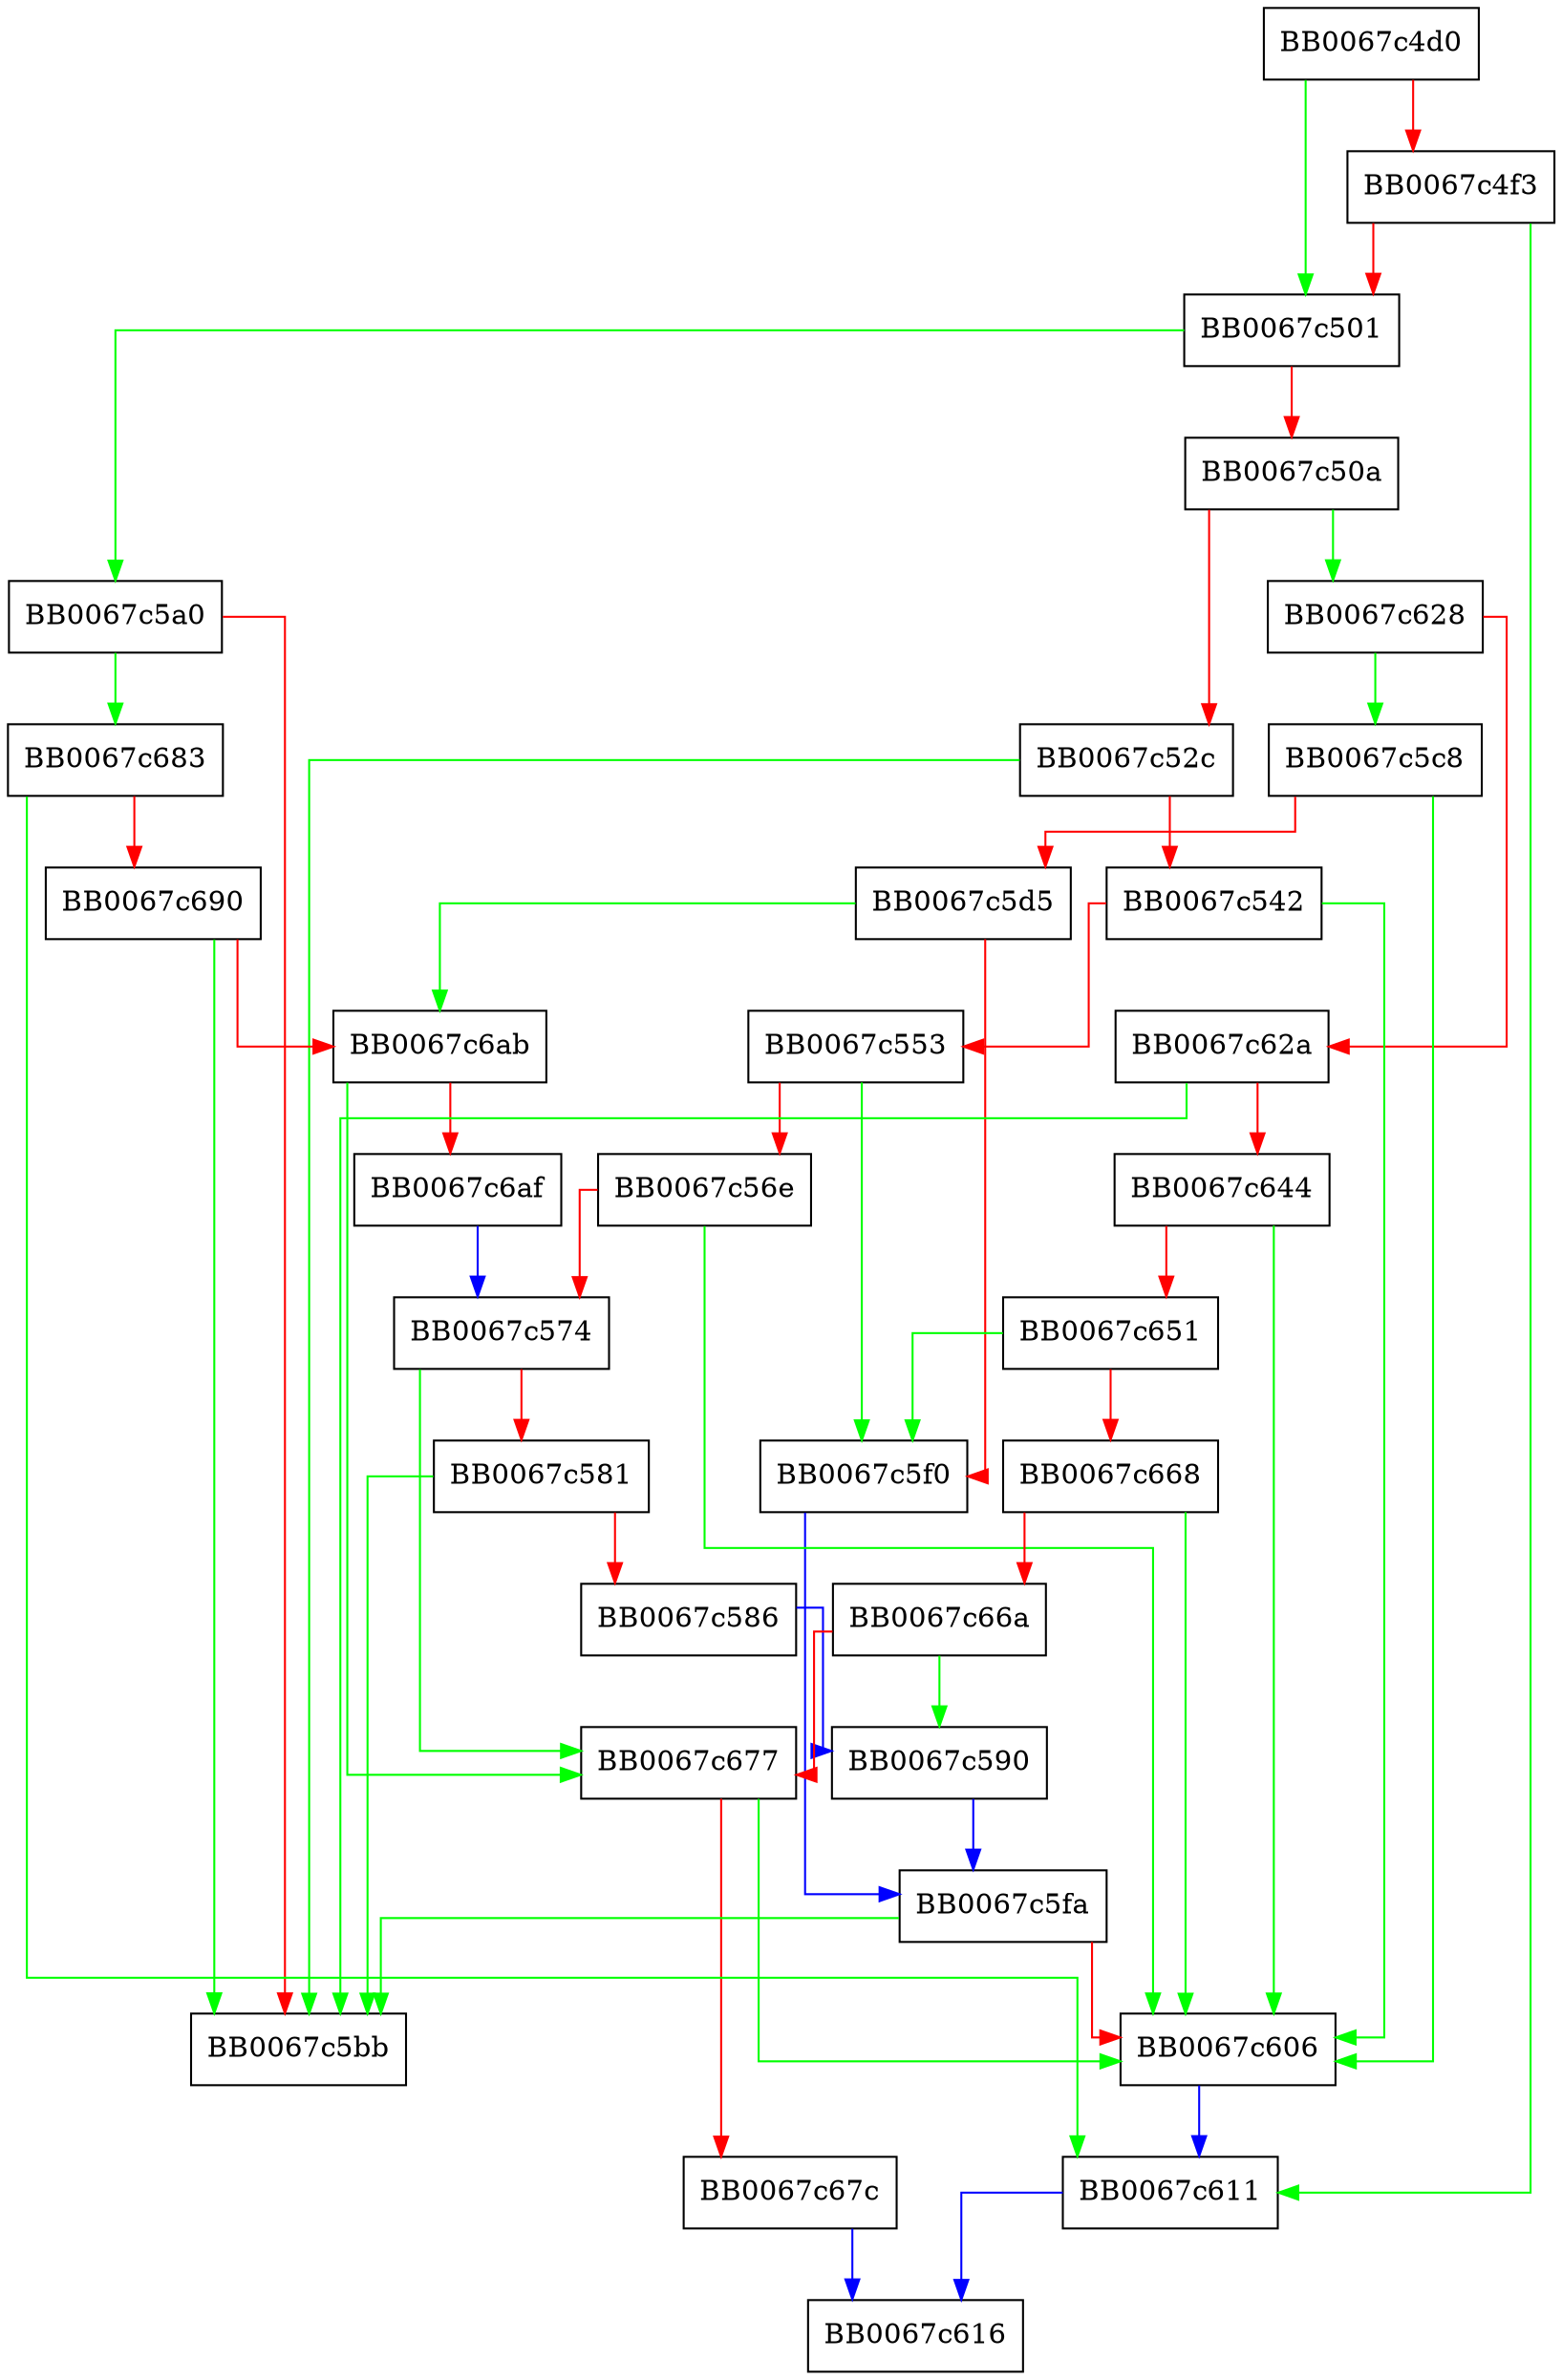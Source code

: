 digraph check_crl_time {
  node [shape="box"];
  graph [splines=ortho];
  BB0067c4d0 -> BB0067c501 [color="green"];
  BB0067c4d0 -> BB0067c4f3 [color="red"];
  BB0067c4f3 -> BB0067c611 [color="green"];
  BB0067c4f3 -> BB0067c501 [color="red"];
  BB0067c501 -> BB0067c5a0 [color="green"];
  BB0067c501 -> BB0067c50a [color="red"];
  BB0067c50a -> BB0067c628 [color="green"];
  BB0067c50a -> BB0067c52c [color="red"];
  BB0067c52c -> BB0067c5bb [color="green"];
  BB0067c52c -> BB0067c542 [color="red"];
  BB0067c542 -> BB0067c606 [color="green"];
  BB0067c542 -> BB0067c553 [color="red"];
  BB0067c553 -> BB0067c5f0 [color="green"];
  BB0067c553 -> BB0067c56e [color="red"];
  BB0067c56e -> BB0067c606 [color="green"];
  BB0067c56e -> BB0067c574 [color="red"];
  BB0067c574 -> BB0067c677 [color="green"];
  BB0067c574 -> BB0067c581 [color="red"];
  BB0067c581 -> BB0067c5bb [color="green"];
  BB0067c581 -> BB0067c586 [color="red"];
  BB0067c586 -> BB0067c590 [color="blue"];
  BB0067c590 -> BB0067c5fa [color="blue"];
  BB0067c5a0 -> BB0067c683 [color="green"];
  BB0067c5a0 -> BB0067c5bb [color="red"];
  BB0067c5c8 -> BB0067c606 [color="green"];
  BB0067c5c8 -> BB0067c5d5 [color="red"];
  BB0067c5d5 -> BB0067c6ab [color="green"];
  BB0067c5d5 -> BB0067c5f0 [color="red"];
  BB0067c5f0 -> BB0067c5fa [color="blue"];
  BB0067c5fa -> BB0067c5bb [color="green"];
  BB0067c5fa -> BB0067c606 [color="red"];
  BB0067c606 -> BB0067c611 [color="blue"];
  BB0067c611 -> BB0067c616 [color="blue"];
  BB0067c628 -> BB0067c5c8 [color="green"];
  BB0067c628 -> BB0067c62a [color="red"];
  BB0067c62a -> BB0067c5bb [color="green"];
  BB0067c62a -> BB0067c644 [color="red"];
  BB0067c644 -> BB0067c606 [color="green"];
  BB0067c644 -> BB0067c651 [color="red"];
  BB0067c651 -> BB0067c5f0 [color="green"];
  BB0067c651 -> BB0067c668 [color="red"];
  BB0067c668 -> BB0067c606 [color="green"];
  BB0067c668 -> BB0067c66a [color="red"];
  BB0067c66a -> BB0067c590 [color="green"];
  BB0067c66a -> BB0067c677 [color="red"];
  BB0067c677 -> BB0067c606 [color="green"];
  BB0067c677 -> BB0067c67c [color="red"];
  BB0067c67c -> BB0067c616 [color="blue"];
  BB0067c683 -> BB0067c611 [color="green"];
  BB0067c683 -> BB0067c690 [color="red"];
  BB0067c690 -> BB0067c5bb [color="green"];
  BB0067c690 -> BB0067c6ab [color="red"];
  BB0067c6ab -> BB0067c677 [color="green"];
  BB0067c6ab -> BB0067c6af [color="red"];
  BB0067c6af -> BB0067c574 [color="blue"];
}